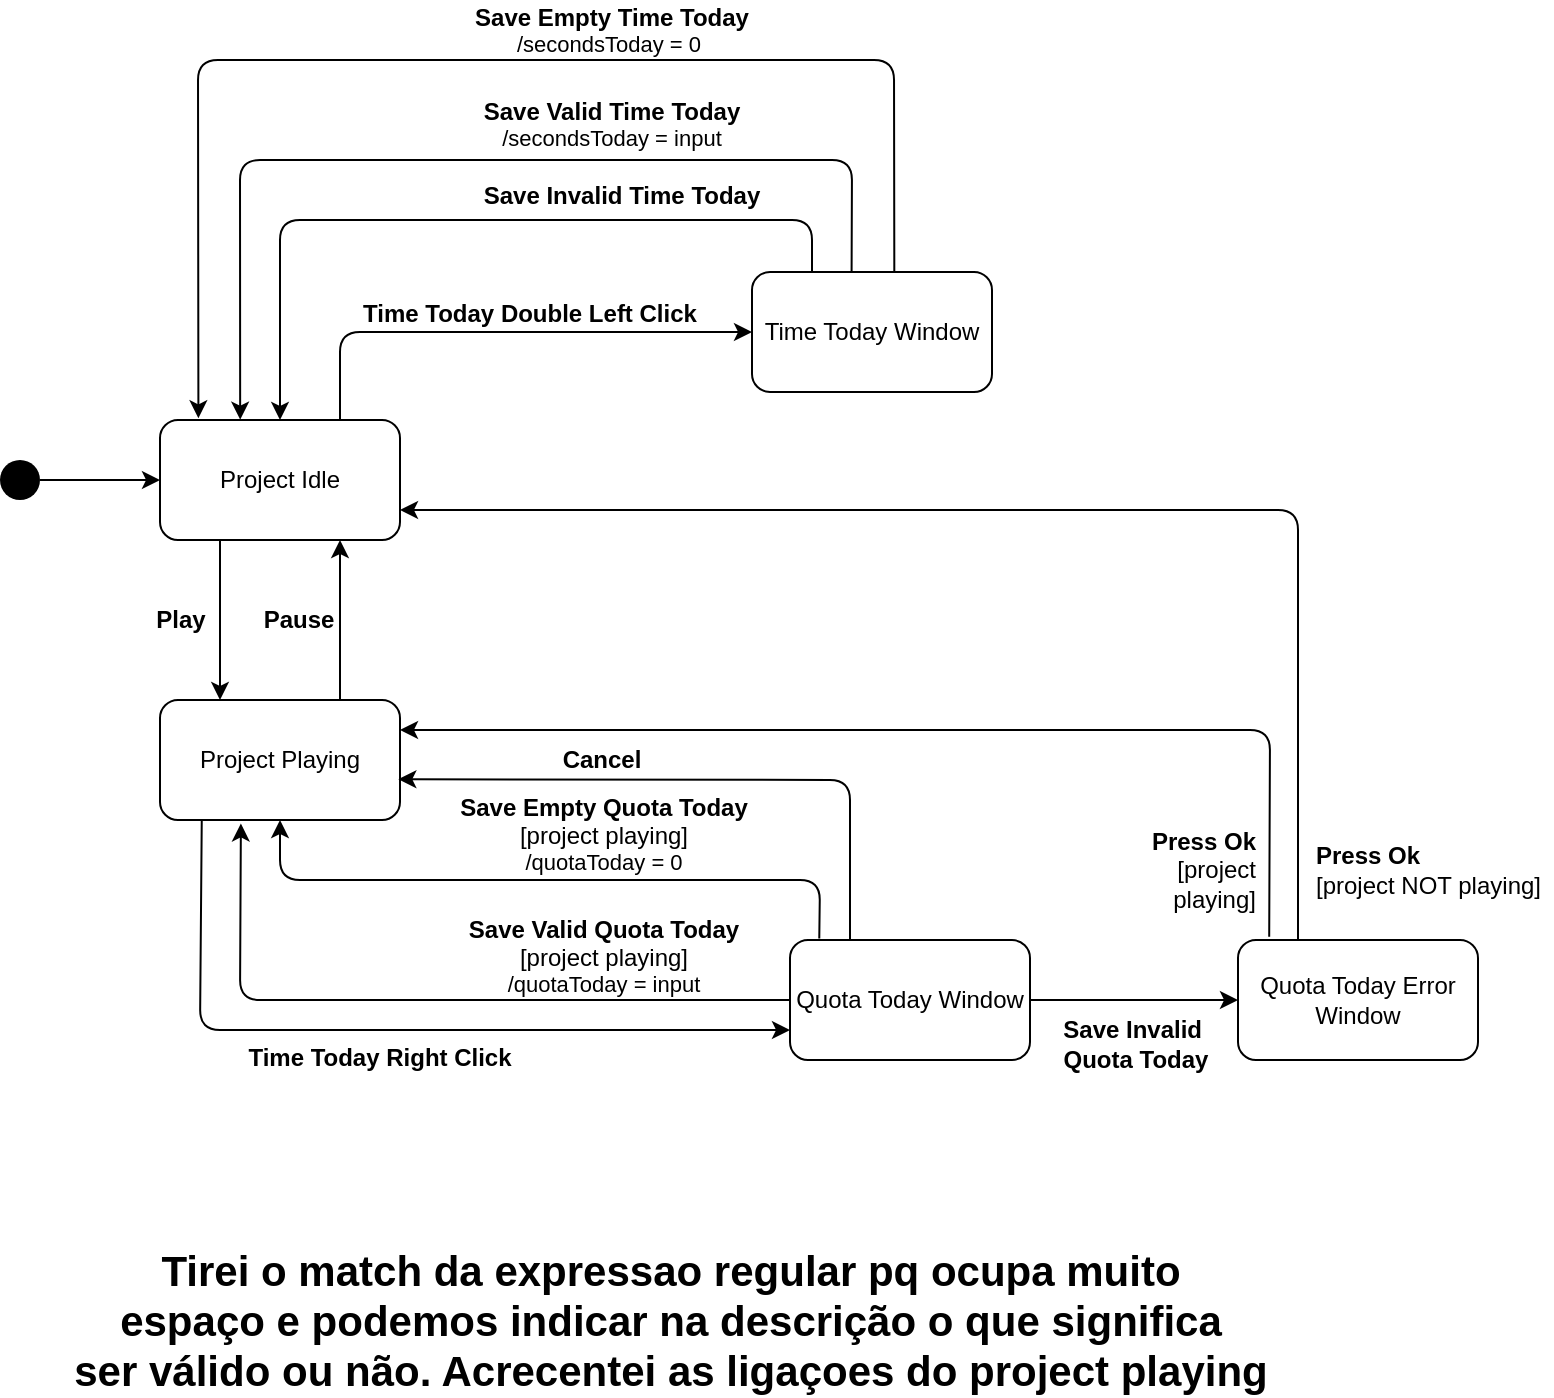 <mxfile>
    <diagram id="hUVOVU6jRG6KGF_iUACn" name="Page-1">
        <mxGraphModel dx="3504" dy="656" grid="1" gridSize="10" guides="1" tooltips="1" connect="1" arrows="1" fold="1" page="1" pageScale="1" pageWidth="850" pageHeight="1100" math="0" shadow="0">
            <root>
                <mxCell id="0"/>
                <mxCell id="1" parent="0"/>
                <mxCell id="85" value="" style="edgeStyle=none;html=1;entryX=0;entryY=0.5;entryDx=0;entryDy=0;exitX=0.75;exitY=0;exitDx=0;exitDy=0;" edge="1" parent="1" source="87" target="120">
                    <mxGeometry relative="1" as="geometry">
                        <mxPoint x="-730" y="390.0" as="sourcePoint"/>
                        <mxPoint x="-520" y="385" as="targetPoint"/>
                        <Array as="points">
                            <mxPoint x="-760" y="296"/>
                        </Array>
                    </mxGeometry>
                </mxCell>
                <mxCell id="87" value="Project Idle" style="rounded=1;whiteSpace=wrap;html=1;" vertex="1" parent="1">
                    <mxGeometry x="-850" y="340" width="120" height="60" as="geometry"/>
                </mxCell>
                <mxCell id="88" style="edgeStyle=none;html=1;fontSize=12;startArrow=none;" edge="1" parent="1" source="89" target="87">
                    <mxGeometry relative="1" as="geometry">
                        <mxPoint x="-860" y="370.0" as="targetPoint"/>
                        <mxPoint x="-920" y="370" as="sourcePoint"/>
                    </mxGeometry>
                </mxCell>
                <mxCell id="90" style="edgeStyle=none;html=1;fontSize=11;fontColor=#000000;entryX=0;entryY=0.75;entryDx=0;entryDy=0;exitX=0.174;exitY=0.996;exitDx=0;exitDy=0;exitPerimeter=0;" edge="1" parent="1" source="91" target="119">
                    <mxGeometry relative="1" as="geometry">
                        <Array as="points">
                            <mxPoint x="-830" y="645"/>
                        </Array>
                        <mxPoint x="-500.8" y="402.82" as="targetPoint"/>
                    </mxGeometry>
                </mxCell>
                <mxCell id="127" style="edgeStyle=none;html=1;exitX=0.75;exitY=0;exitDx=0;exitDy=0;entryX=0.75;entryY=1;entryDx=0;entryDy=0;fontSize=12;" edge="1" parent="1" source="91" target="87">
                    <mxGeometry relative="1" as="geometry"/>
                </mxCell>
                <mxCell id="161" style="edgeStyle=none;html=1;fontSize=12;entryX=1;entryY=0.25;entryDx=0;entryDy=0;exitX=0.13;exitY=-0.028;exitDx=0;exitDy=0;exitPerimeter=0;" edge="1" parent="1" source="138" target="91">
                    <mxGeometry relative="1" as="geometry">
                        <mxPoint x="-530" y="450" as="targetPoint"/>
                        <Array as="points">
                            <mxPoint x="-295" y="495"/>
                        </Array>
                    </mxGeometry>
                </mxCell>
                <mxCell id="91" value="Project Playing" style="rounded=1;whiteSpace=wrap;html=1;fontSize=12;" vertex="1" parent="1">
                    <mxGeometry x="-850" y="480" width="120" height="60" as="geometry"/>
                </mxCell>
                <mxCell id="92" style="edgeStyle=none;html=1;fontSize=12;entryX=0.25;entryY=0;entryDx=0;entryDy=0;exitX=0.25;exitY=1;exitDx=0;exitDy=0;" edge="1" parent="1" source="87" target="91">
                    <mxGeometry relative="1" as="geometry">
                        <mxPoint x="-790" y="520" as="sourcePoint"/>
                        <Array as="points"/>
                    </mxGeometry>
                </mxCell>
                <mxCell id="93" value="&lt;b&gt;Play&lt;/b&gt;" style="text;html=1;align=center;verticalAlign=middle;resizable=0;points=[];autosize=1;strokeColor=none;fillColor=none;" vertex="1" parent="1">
                    <mxGeometry x="-860" y="430" width="40" height="20" as="geometry"/>
                </mxCell>
                <mxCell id="97" value="&lt;b&gt;Time Today Double Left Click&lt;/b&gt;" style="text;html=1;strokeColor=none;fillColor=none;align=center;verticalAlign=middle;whiteSpace=wrap;rounded=0;" vertex="1" parent="1">
                    <mxGeometry x="-756" y="272" width="182" height="30" as="geometry"/>
                </mxCell>
                <mxCell id="99" value="&lt;div&gt;&lt;b&gt;&lt;font style=&quot;font-size: 12px&quot;&gt;Save Valid Time Today&lt;/font&gt;&lt;/b&gt;&lt;/div&gt;&lt;span style=&quot;font-size: 11px&quot;&gt;&lt;div&gt;&lt;span&gt;/secondsToday = input&lt;/span&gt;&lt;/div&gt;&lt;/span&gt;" style="text;html=1;strokeColor=none;fillColor=none;align=center;verticalAlign=middle;whiteSpace=wrap;rounded=0;" vertex="1" parent="1">
                    <mxGeometry x="-694" y="177" width="140" height="30" as="geometry"/>
                </mxCell>
                <mxCell id="100" value="&lt;b&gt;Time Today Right Click&lt;/b&gt;" style="text;html=1;strokeColor=none;fillColor=none;align=center;verticalAlign=middle;whiteSpace=wrap;rounded=0;" vertex="1" parent="1">
                    <mxGeometry x="-825" y="644" width="170" height="30" as="geometry"/>
                </mxCell>
                <mxCell id="109" value="&lt;div&gt;&lt;b&gt;&lt;font style=&quot;font-size: 12px&quot;&gt;Save Empty Time Today&lt;/font&gt;&lt;/b&gt;&lt;/div&gt;&lt;div&gt;&lt;span style=&quot;font-size: 11px&quot;&gt;&lt;/span&gt;&lt;/div&gt;&lt;span style=&quot;font-size: 11px&quot;&gt;&lt;div&gt;&lt;span&gt;/secondsToday = 0&amp;nbsp;&lt;/span&gt;&lt;/div&gt;&lt;/span&gt;" style="text;html=1;strokeColor=none;fillColor=none;align=center;verticalAlign=middle;whiteSpace=wrap;rounded=0;" vertex="1" parent="1">
                    <mxGeometry x="-734" y="130" width="220" height="30" as="geometry"/>
                </mxCell>
                <mxCell id="112" value="&lt;div&gt;&lt;font face=&quot;helvetica&quot; style=&quot;font-size: 12px&quot;&gt;Cancel&lt;/font&gt;&lt;/div&gt;" style="text;html=1;strokeColor=none;fillColor=none;align=center;verticalAlign=middle;whiteSpace=wrap;rounded=0;fontStyle=1" vertex="1" parent="1">
                    <mxGeometry x="-659" y="500" width="60" height="20" as="geometry"/>
                </mxCell>
                <mxCell id="113" value="&lt;div&gt;&lt;b&gt;&lt;font style=&quot;font-size: 12px&quot;&gt;Save Valid Quota Today&lt;/font&gt;&lt;/b&gt;&lt;/div&gt;&lt;div&gt;[project playing]&lt;b&gt;&lt;font style=&quot;font-size: 12px&quot;&gt;&lt;br&gt;&lt;/font&gt;&lt;/b&gt;&lt;/div&gt;&lt;span style=&quot;font-size: 11px&quot;&gt;&lt;div&gt;&lt;span&gt;/quotaToday = input&lt;/span&gt;&lt;/div&gt;&lt;/span&gt;" style="text;html=1;strokeColor=none;fillColor=none;align=center;verticalAlign=middle;whiteSpace=wrap;rounded=0;" vertex="1" parent="1">
                    <mxGeometry x="-708" y="591" width="159.5" height="33" as="geometry"/>
                </mxCell>
                <mxCell id="114" value="&lt;div&gt;&lt;b&gt;&lt;font style=&quot;font-size: 12px&quot;&gt;Save Empty Quota Today&lt;/font&gt;&lt;/b&gt;&lt;/div&gt;&lt;span style=&quot;font-size: 11px&quot;&gt;&lt;div&gt;&lt;span style=&quot;font-size: 12px&quot;&gt;[project playing]&lt;/span&gt;&lt;span&gt;&lt;br&gt;&lt;/span&gt;&lt;/div&gt;&lt;div&gt;&lt;span&gt;/quotaToday = 0&lt;/span&gt;&lt;/div&gt;&lt;/span&gt;" style="text;html=1;strokeColor=none;fillColor=none;align=center;verticalAlign=middle;whiteSpace=wrap;rounded=0;" vertex="1" parent="1">
                    <mxGeometry x="-703.25" y="532" width="150" height="30" as="geometry"/>
                </mxCell>
                <mxCell id="115" value="&lt;div&gt;&lt;b&gt;&lt;font style=&quot;font-size: 12px&quot;&gt;Save Invalid Time Today&lt;/font&gt;&lt;/b&gt;&lt;/div&gt;&lt;span style=&quot;font-size: 11px&quot;&gt;&lt;br&gt;&lt;/span&gt;" style="text;html=1;strokeColor=none;fillColor=none;align=center;verticalAlign=middle;whiteSpace=wrap;rounded=0;" vertex="1" parent="1">
                    <mxGeometry x="-709" y="220" width="180" height="30" as="geometry"/>
                </mxCell>
                <mxCell id="117" value="&lt;b&gt;&lt;font style=&quot;font-size: 21px&quot;&gt;Tirei o match da expressao regular pq ocupa muito &lt;br&gt;espaço e podemos indicar na descrição o que significa &lt;br&gt;ser válido ou não. Acrecentei as ligaçoes do project playing&lt;/font&gt;&lt;/b&gt;" style="text;html=1;align=center;verticalAlign=middle;resizable=0;points=[];autosize=1;strokeColor=none;fillColor=none;" vertex="1" parent="1">
                    <mxGeometry x="-900" y="760" width="610" height="60" as="geometry"/>
                </mxCell>
                <mxCell id="135" style="edgeStyle=none;html=1;exitX=0;exitY=0.5;exitDx=0;exitDy=0;fontSize=12;entryX=0.337;entryY=1.029;entryDx=0;entryDy=0;entryPerimeter=0;" edge="1" parent="1" source="119" target="91">
                    <mxGeometry relative="1" as="geometry">
                        <mxPoint x="-730" y="530" as="targetPoint"/>
                        <Array as="points">
                            <mxPoint x="-810" y="630"/>
                        </Array>
                    </mxGeometry>
                </mxCell>
                <mxCell id="140" style="edgeStyle=none;html=1;exitX=1;exitY=0.5;exitDx=0;exitDy=0;entryX=0;entryY=0.5;entryDx=0;entryDy=0;fontSize=12;" edge="1" parent="1" target="138">
                    <mxGeometry relative="1" as="geometry">
                        <mxPoint x="-496" y="630" as="sourcePoint"/>
                    </mxGeometry>
                </mxCell>
                <mxCell id="141" style="edgeStyle=none;html=1;exitX=0.25;exitY=0;exitDx=0;exitDy=0;fontSize=12;entryX=0.993;entryY=0.66;entryDx=0;entryDy=0;entryPerimeter=0;" edge="1" parent="1" source="119" target="91">
                    <mxGeometry relative="1" as="geometry">
                        <mxPoint x="-720" y="525" as="targetPoint"/>
                        <Array as="points">
                            <mxPoint x="-505" y="520"/>
                        </Array>
                    </mxGeometry>
                </mxCell>
                <mxCell id="142" style="edgeStyle=none;html=1;exitX=0.122;exitY=-0.012;exitDx=0;exitDy=0;entryX=0.5;entryY=1;entryDx=0;entryDy=0;fontSize=12;exitPerimeter=0;" edge="1" parent="1" source="119" target="91">
                    <mxGeometry relative="1" as="geometry">
                        <Array as="points">
                            <mxPoint x="-520" y="570"/>
                            <mxPoint x="-790" y="570"/>
                        </Array>
                    </mxGeometry>
                </mxCell>
                <mxCell id="119" value="Quota Today Window" style="rounded=1;whiteSpace=wrap;html=1;" vertex="1" parent="1">
                    <mxGeometry x="-535" y="600" width="120" height="60" as="geometry"/>
                </mxCell>
                <mxCell id="164" style="edgeStyle=none;html=1;exitX=0.25;exitY=0;exitDx=0;exitDy=0;entryX=0.5;entryY=0;entryDx=0;entryDy=0;fontSize=12;" edge="1" parent="1" source="120" target="87">
                    <mxGeometry relative="1" as="geometry">
                        <Array as="points">
                            <mxPoint x="-524" y="240"/>
                            <mxPoint x="-790" y="240"/>
                        </Array>
                    </mxGeometry>
                </mxCell>
                <mxCell id="165" style="edgeStyle=none;html=1;exitX=0.415;exitY=0.004;exitDx=0;exitDy=0;entryX=0.334;entryY=-0.003;entryDx=0;entryDy=0;fontSize=12;exitPerimeter=0;entryPerimeter=0;" edge="1" parent="1" source="120" target="87">
                    <mxGeometry relative="1" as="geometry">
                        <Array as="points">
                            <mxPoint x="-504" y="210"/>
                            <mxPoint x="-810" y="210"/>
                        </Array>
                    </mxGeometry>
                </mxCell>
                <mxCell id="167" style="edgeStyle=none;html=1;exitX=0.593;exitY=0.015;exitDx=0;exitDy=0;entryX=0.16;entryY=-0.014;entryDx=0;entryDy=0;entryPerimeter=0;fontSize=12;exitPerimeter=0;" edge="1" parent="1" source="120" target="87">
                    <mxGeometry relative="1" as="geometry">
                        <Array as="points">
                            <mxPoint x="-483" y="160"/>
                            <mxPoint x="-831" y="160"/>
                        </Array>
                    </mxGeometry>
                </mxCell>
                <mxCell id="120" value="Time Today Window" style="rounded=1;whiteSpace=wrap;html=1;" vertex="1" parent="1">
                    <mxGeometry x="-554" y="266" width="120" height="60" as="geometry"/>
                </mxCell>
                <mxCell id="128" value="&lt;b&gt;Pause&lt;/b&gt;" style="text;html=1;align=center;verticalAlign=middle;resizable=0;points=[];autosize=1;strokeColor=none;fillColor=none;" vertex="1" parent="1">
                    <mxGeometry x="-806" y="430" width="50" height="20" as="geometry"/>
                </mxCell>
                <mxCell id="89" value="" style="ellipse;fillColor=#000000;strokeColor=none;" vertex="1" parent="1">
                    <mxGeometry x="-930" y="360" width="20" height="20" as="geometry"/>
                </mxCell>
                <mxCell id="134" value="" style="edgeStyle=none;html=1;fontSize=12;endArrow=none;" edge="1" parent="1" target="89">
                    <mxGeometry relative="1" as="geometry">
                        <mxPoint x="-850" y="370" as="targetPoint"/>
                        <mxPoint x="-920" y="370" as="sourcePoint"/>
                    </mxGeometry>
                </mxCell>
                <mxCell id="156" style="edgeStyle=none;html=1;exitX=0.25;exitY=0;exitDx=0;exitDy=0;entryX=1;entryY=0.75;entryDx=0;entryDy=0;fontSize=12;" edge="1" parent="1" source="138" target="87">
                    <mxGeometry relative="1" as="geometry">
                        <Array as="points">
                            <mxPoint x="-281" y="385"/>
                        </Array>
                    </mxGeometry>
                </mxCell>
                <mxCell id="138" value="Quota Today Error Window" style="rounded=1;whiteSpace=wrap;html=1;" vertex="1" parent="1">
                    <mxGeometry x="-311" y="600" width="120" height="60" as="geometry"/>
                </mxCell>
                <mxCell id="139" value="&lt;div&gt;&lt;b&gt;&lt;font style=&quot;font-size: 12px&quot;&gt;Save Invalid&amp;nbsp;&lt;/font&gt;&lt;/b&gt;&lt;/div&gt;&lt;div&gt;&lt;b&gt;&lt;font style=&quot;font-size: 12px&quot;&gt;Quota Today&lt;/font&gt;&lt;/b&gt;&lt;/div&gt;" style="text;html=1;strokeColor=none;fillColor=none;align=center;verticalAlign=middle;whiteSpace=wrap;rounded=0;" vertex="1" parent="1">
                    <mxGeometry x="-407" y="637" width="90" height="30" as="geometry"/>
                </mxCell>
                <mxCell id="162" value="&lt;b&gt;Press Ok&lt;/b&gt;&lt;br&gt;[project playing]" style="text;html=1;strokeColor=none;fillColor=none;align=right;verticalAlign=middle;whiteSpace=wrap;rounded=0;" vertex="1" parent="1">
                    <mxGeometry x="-386" y="550" width="86" height="30" as="geometry"/>
                </mxCell>
                <mxCell id="163" value="&lt;b&gt;Press Ok&lt;/b&gt;&lt;br&gt;[project NOT playing]" style="text;html=1;strokeColor=none;fillColor=none;align=left;verticalAlign=middle;whiteSpace=wrap;rounded=0;" vertex="1" parent="1">
                    <mxGeometry x="-274" y="550" width="120" height="30" as="geometry"/>
                </mxCell>
            </root>
        </mxGraphModel>
    </diagram>
</mxfile>